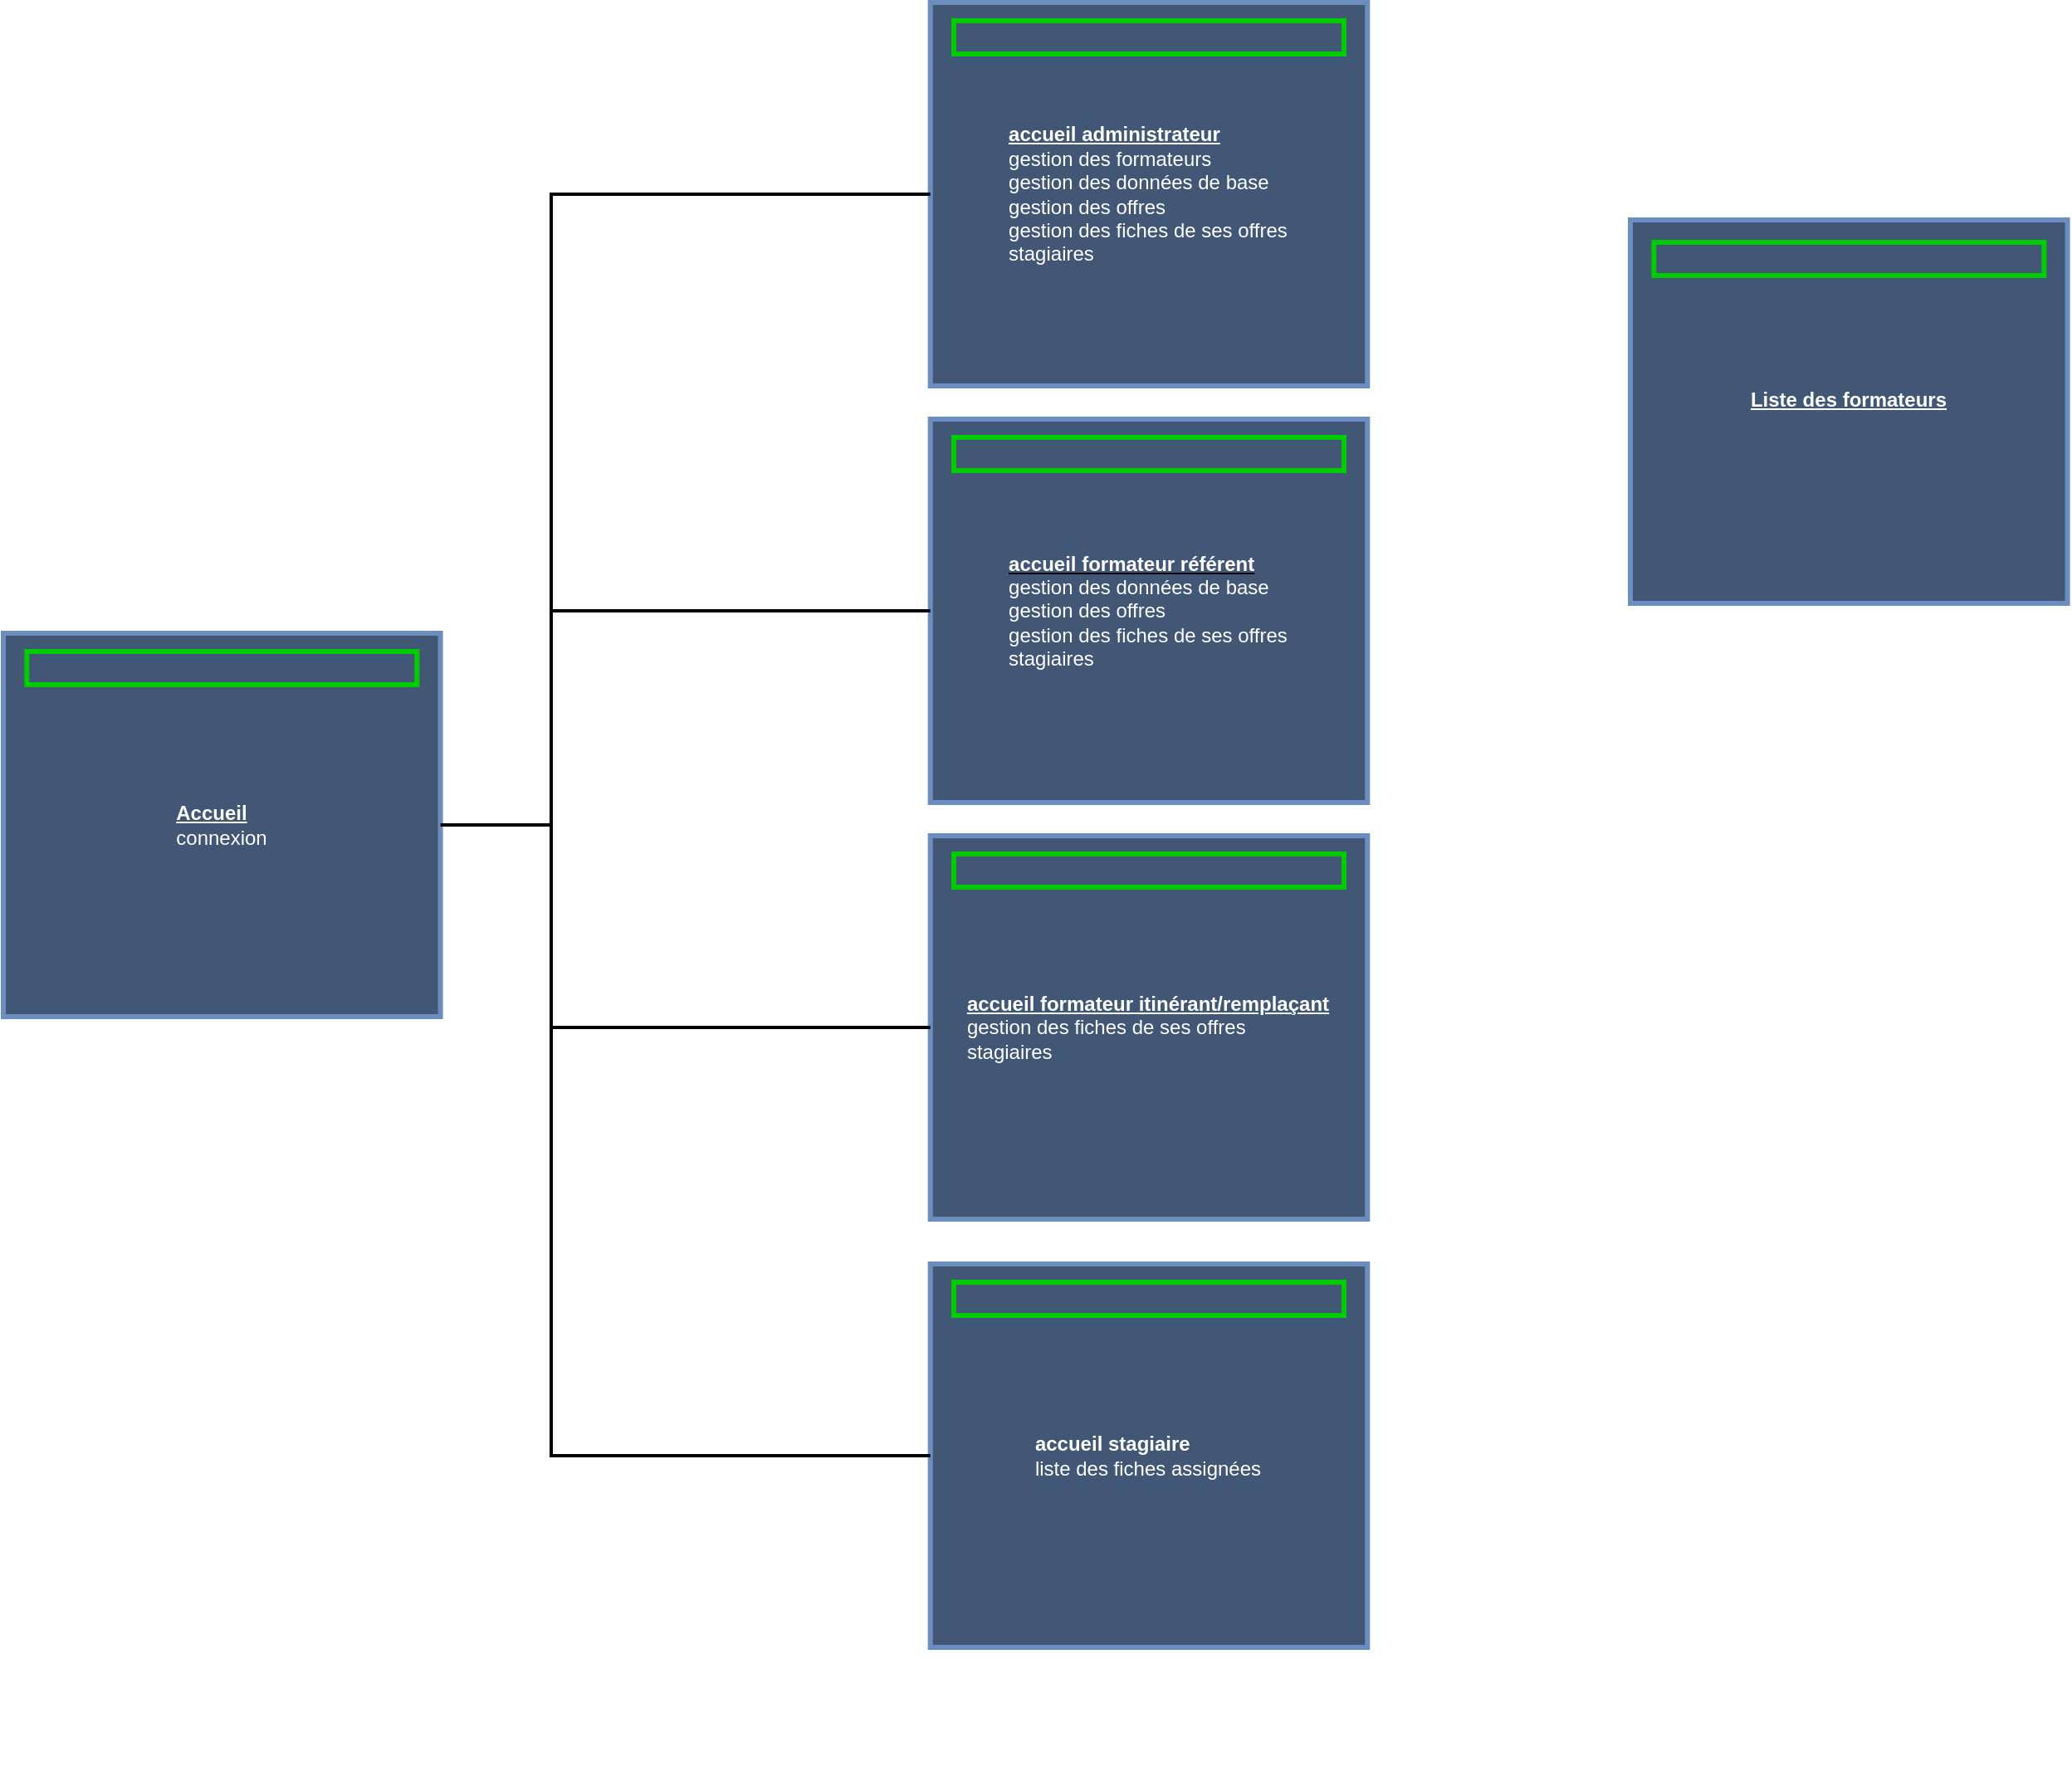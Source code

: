 <mxfile version="14.4.3" type="device"><diagram id="tv3QOq-MICWlFI4omKUR" name="Page-1"><mxGraphModel dx="1422" dy="762" grid="1" gridSize="10" guides="1" tooltips="1" connect="1" arrows="1" fold="1" page="1" pageScale="1" pageWidth="2500" pageHeight="2500" math="0" shadow="0"><root><mxCell id="0"/><mxCell id="1" parent="0"/><mxCell id="bz115-KL983n83hMZGC7-15" value="&lt;div style=&quot;text-align: justify&quot;&gt;&lt;b style=&quot;color: rgb(255 , 255 , 255)&quot;&gt;&lt;u&gt;Accueil&lt;/u&gt;&lt;/b&gt;&lt;/div&gt;&lt;font color=&quot;#ffffff&quot;&gt;&lt;div style=&quot;text-align: justify&quot;&gt;&lt;span&gt;connexion&lt;/span&gt;&lt;/div&gt;&lt;/font&gt;" style="rounded=0;whiteSpace=wrap;html=1;strokeWidth=3;strokeColor=#6C8EBF;fillColor=#425775;" parent="1" vertex="1"><mxGeometry x="40" y="426.5" width="263.3" height="231" as="geometry"/></mxCell><mxCell id="bz115-KL983n83hMZGC7-30" value="&lt;font color=&quot;#ffffff&quot;&gt;email:&lt;/font&gt;" style="text;html=1;align=center;verticalAlign=middle;resizable=0;points=[];autosize=1;" parent="1" vertex="1"><mxGeometry x="725" y="230" width="50" height="20" as="geometry"/></mxCell><mxCell id="bz115-KL983n83hMZGC7-55" value="" style="rounded=0;whiteSpace=wrap;html=1;strokeColor=#00CC00;strokeWidth=3;fillColor=#425775;fontColor=#FFFFFF;" parent="1" vertex="1"><mxGeometry x="54.15" y="437.5" width="235" height="20" as="geometry"/></mxCell><mxCell id="bz115-KL983n83hMZGC7-61" value="&lt;font style=&quot;font-size: 16px&quot;&gt;&lt;b&gt;gestion des interventions&lt;/b&gt;&lt;/font&gt;" style="text;html=1;align=center;verticalAlign=middle;resizable=0;points=[];autosize=1;fontColor=#FFFFFF;" parent="1" vertex="1"><mxGeometry x="606.1" y="137.5" width="210" height="20" as="geometry"/></mxCell><mxCell id="8eornF8JGi9N7L7W8XNB-1" value="&lt;font color=&quot;#ffffff&quot;&gt;mot de passe:&lt;/font&gt;" style="text;html=1;align=center;verticalAlign=middle;resizable=0;points=[];autosize=1;" vertex="1" parent="1"><mxGeometry x="685" y="320" width="90" height="20" as="geometry"/></mxCell><mxCell id="8eornF8JGi9N7L7W8XNB-4" value="&lt;span style=&quot;font-size: 16px&quot;&gt;&lt;b&gt;accueil&lt;/b&gt;&lt;/span&gt;" style="text;html=1;align=center;verticalAlign=middle;resizable=0;points=[];autosize=1;fontColor=#FFFFFF;" vertex="1" parent="1"><mxGeometry x="676.1" y="157.5" width="70" height="20" as="geometry"/></mxCell><mxCell id="8eornF8JGi9N7L7W8XNB-5" value="&lt;div style=&quot;text-align: justify&quot;&gt;&lt;b style=&quot;color: rgb(255 , 255 , 255)&quot;&gt;&lt;u&gt;accueil administrateur&lt;/u&gt;&lt;/b&gt;&lt;/div&gt;&lt;font color=&quot;#ffffff&quot;&gt;&lt;div style=&quot;text-align: justify&quot;&gt;&lt;span&gt;gestion des formateurs&lt;/span&gt;&lt;/div&gt;&lt;/font&gt;&lt;font color=&quot;#ffffff&quot;&gt;&lt;div style=&quot;text-align: justify&quot;&gt;gestion des données de base&lt;/div&gt;&lt;div style=&quot;text-align: justify&quot;&gt;gestion des offres&lt;/div&gt;&lt;/font&gt;&lt;span style=&quot;color: rgb(255 , 255 , 255)&quot;&gt;&lt;div style=&quot;text-align: justify&quot;&gt;gestion des fiches de ses offres&lt;/div&gt;&lt;/span&gt;&lt;span style=&quot;color: rgb(255 , 255 , 255)&quot;&gt;&lt;div style=&quot;text-align: justify&quot;&gt;stagiaires&lt;/div&gt;&lt;/span&gt;" style="rounded=0;whiteSpace=wrap;html=1;strokeWidth=3;strokeColor=#6C8EBF;fillColor=#425775;" vertex="1" parent="1"><mxGeometry x="598.35" y="46.5" width="263.3" height="231" as="geometry"/></mxCell><mxCell id="8eornF8JGi9N7L7W8XNB-6" value="&lt;font color=&quot;#ffffff&quot;&gt;email:&lt;/font&gt;" style="text;html=1;align=center;verticalAlign=middle;resizable=0;points=[];autosize=1;" vertex="1" parent="1"><mxGeometry x="1105" y="250" width="50" height="20" as="geometry"/></mxCell><mxCell id="8eornF8JGi9N7L7W8XNB-7" value="" style="rounded=0;whiteSpace=wrap;html=1;strokeColor=#00CC00;strokeWidth=3;fillColor=#425775;fontColor=#FFFFFF;" vertex="1" parent="1"><mxGeometry x="612.5" y="57.5" width="235" height="20" as="geometry"/></mxCell><mxCell id="8eornF8JGi9N7L7W8XNB-9" value="&lt;div style=&quot;text-align: justify&quot;&gt;&lt;u&gt;&lt;span style=&quot;color: rgb(255 , 255 , 255)&quot;&gt;&lt;b&gt;accueil&amp;nbsp;&lt;/b&gt;&lt;/span&gt;&lt;font color=&quot;#ffffff&quot;&gt;&lt;b&gt;formateur référent&lt;/b&gt;&lt;/font&gt;&lt;/u&gt;&lt;/div&gt;&lt;font color=&quot;#ffffff&quot;&gt;&lt;div style=&quot;text-align: justify&quot;&gt;&lt;span&gt;gestion des données de base&lt;/span&gt;&lt;/div&gt;&lt;div style=&quot;text-align: justify&quot;&gt;&lt;span&gt;gestion des offres&lt;/span&gt;&lt;/div&gt;&lt;/font&gt;&lt;span style=&quot;color: rgb(255 , 255 , 255)&quot;&gt;&lt;div style=&quot;text-align: justify&quot;&gt;&lt;span&gt;gestion des fiches de ses offres&lt;/span&gt;&lt;/div&gt;&lt;/span&gt;&lt;span style=&quot;color: rgb(255 , 255 , 255)&quot;&gt;&lt;div style=&quot;text-align: justify&quot;&gt;&lt;span&gt;stagiaires&lt;/span&gt;&lt;/div&gt;&lt;/span&gt;" style="rounded=0;whiteSpace=wrap;html=1;strokeWidth=3;strokeColor=#6C8EBF;fillColor=#425775;" vertex="1" parent="1"><mxGeometry x="598.35" y="297.5" width="263.3" height="231" as="geometry"/></mxCell><mxCell id="8eornF8JGi9N7L7W8XNB-10" value="&lt;font color=&quot;#ffffff&quot;&gt;email:&lt;/font&gt;" style="text;html=1;align=center;verticalAlign=middle;resizable=0;points=[];autosize=1;" vertex="1" parent="1"><mxGeometry x="1105" y="501" width="50" height="20" as="geometry"/></mxCell><mxCell id="8eornF8JGi9N7L7W8XNB-11" value="" style="rounded=0;whiteSpace=wrap;html=1;strokeColor=#00CC00;strokeWidth=3;fillColor=#425775;fontColor=#FFFFFF;" vertex="1" parent="1"><mxGeometry x="612.5" y="308.5" width="235" height="20" as="geometry"/></mxCell><mxCell id="8eornF8JGi9N7L7W8XNB-12" value="&lt;font color=&quot;#ffffff&quot;&gt;mot de passe:&lt;/font&gt;" style="text;html=1;align=center;verticalAlign=middle;resizable=0;points=[];autosize=1;" vertex="1" parent="1"><mxGeometry x="1065" y="760" width="90" height="20" as="geometry"/></mxCell><mxCell id="8eornF8JGi9N7L7W8XNB-13" value="&lt;div style=&quot;text-align: justify&quot;&gt;&lt;span style=&quot;color: rgb(255 , 255 , 255)&quot;&gt;&lt;b&gt;accueil&amp;nbsp;&lt;/b&gt;&lt;/span&gt;&lt;font color=&quot;#ffffff&quot;&gt;&lt;b&gt;stagiaire&lt;/b&gt;&lt;/font&gt;&lt;/div&gt;&lt;font color=&quot;#ffffff&quot;&gt;&lt;div style=&quot;text-align: justify&quot;&gt;&lt;span&gt;liste des fiches assignées&lt;/span&gt;&lt;/div&gt;&lt;/font&gt;" style="rounded=0;whiteSpace=wrap;html=1;strokeWidth=3;strokeColor=#6C8EBF;fillColor=#425775;" vertex="1" parent="1"><mxGeometry x="598.35" y="806.5" width="263.3" height="231" as="geometry"/></mxCell><mxCell id="8eornF8JGi9N7L7W8XNB-14" value="&lt;font color=&quot;#ffffff&quot;&gt;email:&lt;/font&gt;" style="text;html=1;align=center;verticalAlign=middle;resizable=0;points=[];autosize=1;" vertex="1" parent="1"><mxGeometry x="1105" y="1010" width="50" height="20" as="geometry"/></mxCell><mxCell id="8eornF8JGi9N7L7W8XNB-15" value="" style="rounded=0;whiteSpace=wrap;html=1;strokeColor=#00CC00;strokeWidth=3;fillColor=#425775;fontColor=#FFFFFF;" vertex="1" parent="1"><mxGeometry x="612.5" y="817.5" width="235" height="20" as="geometry"/></mxCell><mxCell id="8eornF8JGi9N7L7W8XNB-16" value="&lt;font color=&quot;#ffffff&quot;&gt;mot de passe:&lt;/font&gt;" style="text;html=1;align=center;verticalAlign=middle;resizable=0;points=[];autosize=1;" vertex="1" parent="1"><mxGeometry x="1065" y="1100" width="90" height="20" as="geometry"/></mxCell><mxCell id="8eornF8JGi9N7L7W8XNB-18" value="&lt;div style=&quot;text-align: justify&quot;&gt;&lt;span style=&quot;color: rgb(255 , 255 , 255)&quot;&gt;&lt;b&gt;&lt;u&gt;accueil&amp;nbsp;&lt;/u&gt;&lt;/b&gt;&lt;/span&gt;&lt;font color=&quot;#ffffff&quot;&gt;&lt;b&gt;&lt;u&gt;formateur itinérant/remplaçant&lt;/u&gt;&lt;/b&gt;&lt;/font&gt;&lt;/div&gt;&lt;font color=&quot;#ffffff&quot;&gt;&lt;div style=&quot;text-align: justify&quot;&gt;&lt;span&gt;gestion des fiches de ses offres&lt;/span&gt;&lt;/div&gt;&lt;div style=&quot;text-align: justify&quot;&gt;&lt;span&gt;stagiaires&lt;/span&gt;&lt;/div&gt;&lt;/font&gt;" style="rounded=0;whiteSpace=wrap;html=1;strokeWidth=3;strokeColor=#6C8EBF;fillColor=#425775;" vertex="1" parent="1"><mxGeometry x="598.35" y="548.5" width="263.3" height="231" as="geometry"/></mxCell><mxCell id="8eornF8JGi9N7L7W8XNB-19" value="" style="rounded=0;whiteSpace=wrap;html=1;strokeColor=#00CC00;strokeWidth=3;fillColor=#425775;fontColor=#FFFFFF;" vertex="1" parent="1"><mxGeometry x="612.5" y="559.5" width="235" height="20" as="geometry"/></mxCell><mxCell id="8eornF8JGi9N7L7W8XNB-20" value="" style="endArrow=none;html=1;strokeWidth=2;fontColor=#FFFFFF;entryX=1;entryY=0.5;entryDx=0;entryDy=0;rounded=0;exitX=0;exitY=0.5;exitDx=0;exitDy=0;" edge="1" parent="1" source="8eornF8JGi9N7L7W8XNB-5" target="bz115-KL983n83hMZGC7-15"><mxGeometry width="50" height="50" relative="1" as="geometry"><mxPoint x="370" y="160" as="sourcePoint"/><mxPoint x="210" y="170" as="targetPoint"/><Array as="points"><mxPoint x="370" y="162"/><mxPoint x="370" y="542"/></Array></mxGeometry></mxCell><mxCell id="8eornF8JGi9N7L7W8XNB-23" value="" style="endArrow=none;html=1;strokeWidth=2;fontColor=#FFFFFF;rounded=0;exitX=0;exitY=0.5;exitDx=0;exitDy=0;" edge="1" parent="1" source="8eornF8JGi9N7L7W8XNB-18"><mxGeometry width="50" height="50" relative="1" as="geometry"><mxPoint x="380" y="680" as="sourcePoint"/><mxPoint x="370" y="540" as="targetPoint"/><Array as="points"><mxPoint x="370" y="664"/></Array></mxGeometry></mxCell><mxCell id="8eornF8JGi9N7L7W8XNB-24" value="" style="endArrow=none;html=1;strokeWidth=2;fontColor=#FFFFFF;rounded=0;entryX=0;entryY=0.5;entryDx=0;entryDy=0;" edge="1" parent="1" target="8eornF8JGi9N7L7W8XNB-9"><mxGeometry width="50" height="50" relative="1" as="geometry"><mxPoint x="370" y="413" as="sourcePoint"/><mxPoint x="500" y="480" as="targetPoint"/></mxGeometry></mxCell><mxCell id="8eornF8JGi9N7L7W8XNB-25" value="" style="endArrow=none;html=1;strokeWidth=2;fontColor=#FFFFFF;exitX=0;exitY=0.5;exitDx=0;exitDy=0;rounded=0;" edge="1" parent="1" source="8eornF8JGi9N7L7W8XNB-13"><mxGeometry width="50" height="50" relative="1" as="geometry"><mxPoint x="370" y="1000" as="sourcePoint"/><mxPoint x="370" y="660" as="targetPoint"/><Array as="points"><mxPoint x="370" y="922"/></Array></mxGeometry></mxCell><mxCell id="8eornF8JGi9N7L7W8XNB-29" value="&lt;font style=&quot;font-size: 16px&quot;&gt;&lt;b&gt;gestion des interventions&lt;/b&gt;&lt;/font&gt;" style="text;html=1;align=center;verticalAlign=middle;resizable=0;points=[];autosize=1;fontColor=#FFFFFF;" vertex="1" parent="1"><mxGeometry x="1027.75" y="271" width="210" height="20" as="geometry"/></mxCell><mxCell id="8eornF8JGi9N7L7W8XNB-30" value="&lt;span style=&quot;font-size: 16px&quot;&gt;&lt;b&gt;accueil&lt;/b&gt;&lt;/span&gt;" style="text;html=1;align=center;verticalAlign=middle;resizable=0;points=[];autosize=1;fontColor=#FFFFFF;" vertex="1" parent="1"><mxGeometry x="1097.75" y="291" width="70" height="20" as="geometry"/></mxCell><mxCell id="8eornF8JGi9N7L7W8XNB-31" value="&lt;div style=&quot;text-align: justify&quot;&gt;&lt;font color=&quot;#ffffff&quot;&gt;&lt;b&gt;&lt;u&gt;Liste des formateurs&lt;/u&gt;&lt;/b&gt;&lt;/font&gt;&lt;/div&gt;&lt;div style=&quot;text-align: justify&quot;&gt;&lt;font color=&quot;#ffffff&quot;&gt;&lt;b&gt;&lt;u&gt;&lt;br&gt;&lt;/u&gt;&lt;/b&gt;&lt;/font&gt;&lt;/div&gt;" style="rounded=0;whiteSpace=wrap;html=1;strokeWidth=3;strokeColor=#6C8EBF;fillColor=#425775;" vertex="1" parent="1"><mxGeometry x="1020" y="177.5" width="263.3" height="231" as="geometry"/></mxCell><mxCell id="8eornF8JGi9N7L7W8XNB-32" value="" style="rounded=0;whiteSpace=wrap;html=1;strokeColor=#00CC00;strokeWidth=3;fillColor=#425775;fontColor=#FFFFFF;" vertex="1" parent="1"><mxGeometry x="1034.15" y="191" width="235" height="20" as="geometry"/></mxCell></root></mxGraphModel></diagram></mxfile>